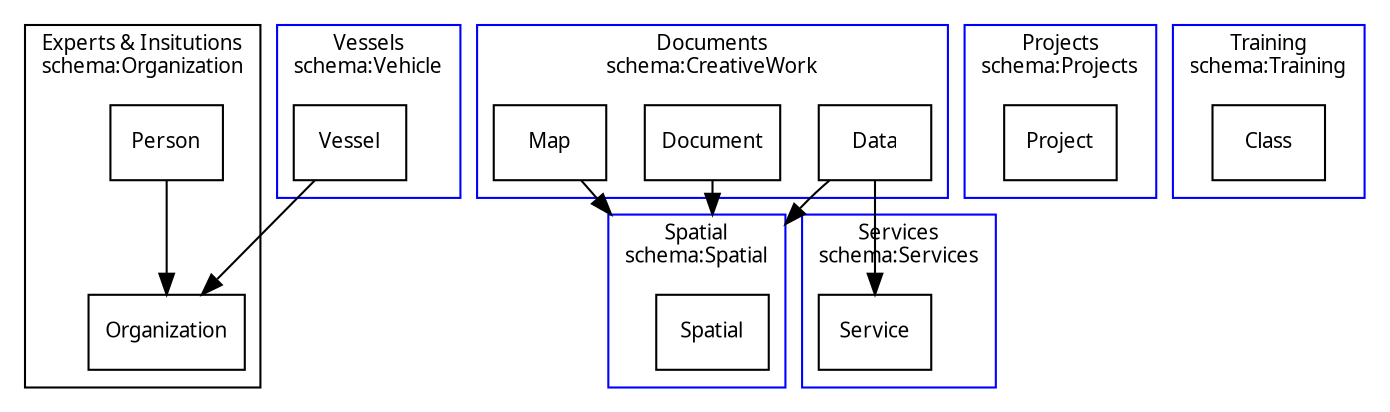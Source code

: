 digraph G {

  graph [fontsize=10 fontname="Verdana" compound=true];
  node [shape=record fontsize=10 fontname="Verdana"];

  subgraph clusterOrg {
    label = "Experts & Insitutions\nschema:Organization";
    Person;
    Organization;
   }

  subgraph clusterServices {
    label = "Services\nschema:Services";
    color=blue;
    Service;
    
  }

  subgraph clusterSpatial {
    label = "Spatial\nschema:Spatial";
    color=blue;
    Spatial;
     
  }

  subgraph clusterProj {
    label = "Projects\nschema:Projects";
    color=blue;
    Project;
  }

  subgraph clusterVessel {
    label = "Vessels\nschema:Vehicle";
    color=blue;
    Vessel;

  }

  subgraph clusterTraining {
    label = "Training\nschema:Training";
    color=blue;
    Class;
  }

  subgraph clusterDoc {
    label = "Documents\nschema:CreativeWork";
    color=blue;
    Document;
    Map;
    Data;
  }

  Document -> Spatial [lhead=clusterSpatial]
  Map -> Spatial [lhead=clusterSpatial]
  Data -> Spatial [lhead=clusterSpatial]

  Data -> Service  
 
  Vessel -> Organization
  Person -> Organization


}
